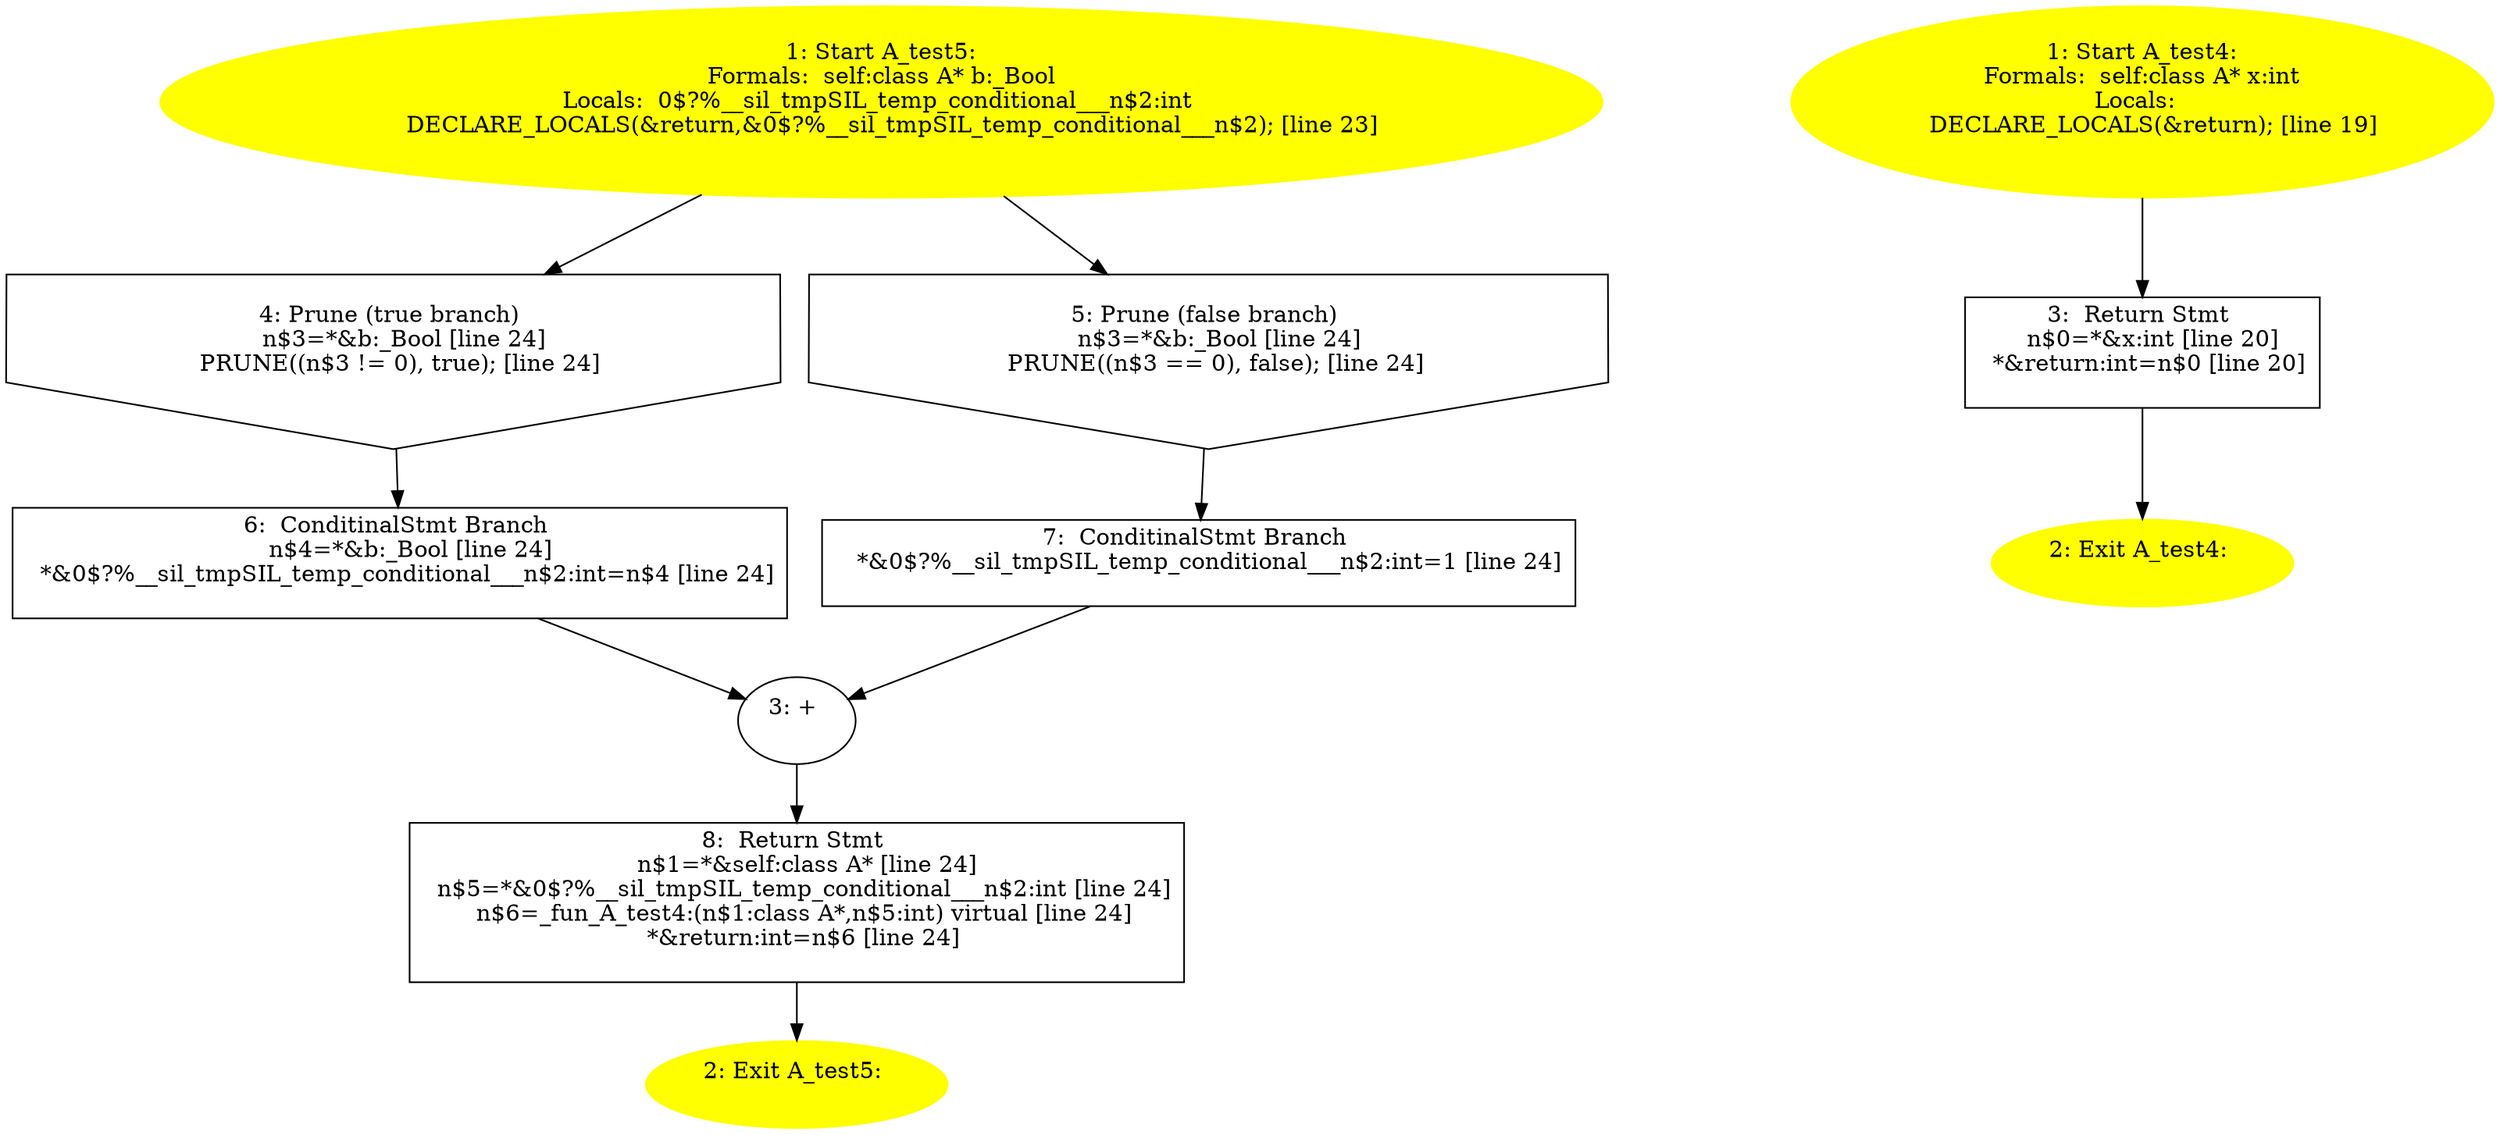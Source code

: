 /* @generated */
digraph iCFG {
"A_test5:instance.80f51a7747fd8ca37313910d6388066f_1" [label="1: Start A_test5:\nFormals:  self:class A* b:_Bool\nLocals:  0$?%__sil_tmpSIL_temp_conditional___n$2:int \n   DECLARE_LOCALS(&return,&0$?%__sil_tmpSIL_temp_conditional___n$2); [line 23]\n " color=yellow style=filled]
	

	 "A_test5:instance.80f51a7747fd8ca37313910d6388066f_1" -> "A_test5:instance.80f51a7747fd8ca37313910d6388066f_4" ;
	 "A_test5:instance.80f51a7747fd8ca37313910d6388066f_1" -> "A_test5:instance.80f51a7747fd8ca37313910d6388066f_5" ;
"A_test5:instance.80f51a7747fd8ca37313910d6388066f_2" [label="2: Exit A_test5: \n  " color=yellow style=filled]
	

"A_test5:instance.80f51a7747fd8ca37313910d6388066f_3" [label="3: + \n  " ]
	

	 "A_test5:instance.80f51a7747fd8ca37313910d6388066f_3" -> "A_test5:instance.80f51a7747fd8ca37313910d6388066f_8" ;
"A_test5:instance.80f51a7747fd8ca37313910d6388066f_4" [label="4: Prune (true branch) \n   n$3=*&b:_Bool [line 24]\n  PRUNE((n$3 != 0), true); [line 24]\n " shape="invhouse"]
	

	 "A_test5:instance.80f51a7747fd8ca37313910d6388066f_4" -> "A_test5:instance.80f51a7747fd8ca37313910d6388066f_6" ;
"A_test5:instance.80f51a7747fd8ca37313910d6388066f_5" [label="5: Prune (false branch) \n   n$3=*&b:_Bool [line 24]\n  PRUNE((n$3 == 0), false); [line 24]\n " shape="invhouse"]
	

	 "A_test5:instance.80f51a7747fd8ca37313910d6388066f_5" -> "A_test5:instance.80f51a7747fd8ca37313910d6388066f_7" ;
"A_test5:instance.80f51a7747fd8ca37313910d6388066f_6" [label="6:  ConditinalStmt Branch \n   n$4=*&b:_Bool [line 24]\n  *&0$?%__sil_tmpSIL_temp_conditional___n$2:int=n$4 [line 24]\n " shape="box"]
	

	 "A_test5:instance.80f51a7747fd8ca37313910d6388066f_6" -> "A_test5:instance.80f51a7747fd8ca37313910d6388066f_3" ;
"A_test5:instance.80f51a7747fd8ca37313910d6388066f_7" [label="7:  ConditinalStmt Branch \n   *&0$?%__sil_tmpSIL_temp_conditional___n$2:int=1 [line 24]\n " shape="box"]
	

	 "A_test5:instance.80f51a7747fd8ca37313910d6388066f_7" -> "A_test5:instance.80f51a7747fd8ca37313910d6388066f_3" ;
"A_test5:instance.80f51a7747fd8ca37313910d6388066f_8" [label="8:  Return Stmt \n   n$1=*&self:class A* [line 24]\n  n$5=*&0$?%__sil_tmpSIL_temp_conditional___n$2:int [line 24]\n  n$6=_fun_A_test4:(n$1:class A*,n$5:int) virtual [line 24]\n  *&return:int=n$6 [line 24]\n " shape="box"]
	

	 "A_test5:instance.80f51a7747fd8ca37313910d6388066f_8" -> "A_test5:instance.80f51a7747fd8ca37313910d6388066f_2" ;
"A_test4:instance.0b004f5cff0d19aa3fdc957bc66d00a1_1" [label="1: Start A_test4:\nFormals:  self:class A* x:int\nLocals:  \n   DECLARE_LOCALS(&return); [line 19]\n " color=yellow style=filled]
	

	 "A_test4:instance.0b004f5cff0d19aa3fdc957bc66d00a1_1" -> "A_test4:instance.0b004f5cff0d19aa3fdc957bc66d00a1_3" ;
"A_test4:instance.0b004f5cff0d19aa3fdc957bc66d00a1_2" [label="2: Exit A_test4: \n  " color=yellow style=filled]
	

"A_test4:instance.0b004f5cff0d19aa3fdc957bc66d00a1_3" [label="3:  Return Stmt \n   n$0=*&x:int [line 20]\n  *&return:int=n$0 [line 20]\n " shape="box"]
	

	 "A_test4:instance.0b004f5cff0d19aa3fdc957bc66d00a1_3" -> "A_test4:instance.0b004f5cff0d19aa3fdc957bc66d00a1_2" ;
}
